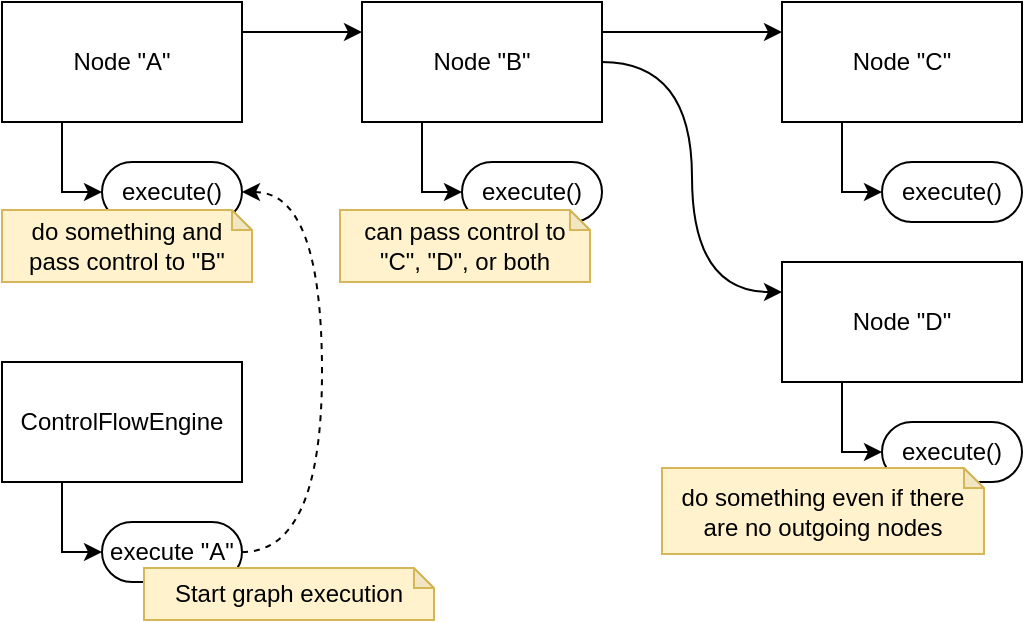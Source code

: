 <mxfile version="22.0.2" type="device">
  <diagram name="page-1" id="nTteX_-L-bd6lsjCAH_5">
    <mxGraphModel dx="863" dy="505" grid="1" gridSize="10" guides="1" tooltips="1" connect="1" arrows="1" fold="1" page="1" pageScale="1" pageWidth="827" pageHeight="1169" math="0" shadow="0">
      <root>
        <mxCell id="0" />
        <mxCell id="1" parent="0" />
        <mxCell id="KHlmch4Pd0K8RJyUCdBD-4" style="edgeStyle=orthogonalEdgeStyle;rounded=0;orthogonalLoop=1;jettySize=auto;html=1;exitX=1;exitY=0.25;exitDx=0;exitDy=0;entryX=0;entryY=0.25;entryDx=0;entryDy=0;" edge="1" parent="1" source="0EIq4OgII-BHYrVc7AHv-1" target="KHlmch4Pd0K8RJyUCdBD-1">
          <mxGeometry relative="1" as="geometry" />
        </mxCell>
        <mxCell id="KHlmch4Pd0K8RJyUCdBD-7" style="edgeStyle=orthogonalEdgeStyle;rounded=0;orthogonalLoop=1;jettySize=auto;html=1;exitX=0.25;exitY=1;exitDx=0;exitDy=0;entryX=0;entryY=0.5;entryDx=0;entryDy=0;" edge="1" parent="1" source="0EIq4OgII-BHYrVc7AHv-1" target="z7vC7oLisWLh9jTTofFt-1">
          <mxGeometry relative="1" as="geometry" />
        </mxCell>
        <mxCell id="0EIq4OgII-BHYrVc7AHv-1" value="Node &quot;A&quot;" style="rounded=0;whiteSpace=wrap;html=1;" parent="1" vertex="1">
          <mxGeometry x="20" y="20" width="120" height="60" as="geometry" />
        </mxCell>
        <mxCell id="z7vC7oLisWLh9jTTofFt-1" value="execute()" style="rounded=1;whiteSpace=wrap;html=1;arcSize=50;" parent="1" vertex="1">
          <mxGeometry x="70" y="100" width="70" height="30" as="geometry" />
        </mxCell>
        <mxCell id="KHlmch4Pd0K8RJyUCdBD-5" style="edgeStyle=orthogonalEdgeStyle;rounded=0;orthogonalLoop=1;jettySize=auto;html=1;exitX=1;exitY=0.25;exitDx=0;exitDy=0;entryX=0;entryY=0.25;entryDx=0;entryDy=0;" edge="1" parent="1" source="KHlmch4Pd0K8RJyUCdBD-1" target="KHlmch4Pd0K8RJyUCdBD-2">
          <mxGeometry relative="1" as="geometry" />
        </mxCell>
        <mxCell id="KHlmch4Pd0K8RJyUCdBD-6" style="edgeStyle=orthogonalEdgeStyle;rounded=0;orthogonalLoop=1;jettySize=auto;html=1;exitX=1;exitY=0.5;exitDx=0;exitDy=0;entryX=0;entryY=0.25;entryDx=0;entryDy=0;curved=1;" edge="1" parent="1" source="KHlmch4Pd0K8RJyUCdBD-1" target="KHlmch4Pd0K8RJyUCdBD-3">
          <mxGeometry relative="1" as="geometry" />
        </mxCell>
        <mxCell id="KHlmch4Pd0K8RJyUCdBD-9" style="edgeStyle=orthogonalEdgeStyle;rounded=0;orthogonalLoop=1;jettySize=auto;html=1;exitX=0.25;exitY=1;exitDx=0;exitDy=0;entryX=0;entryY=0.5;entryDx=0;entryDy=0;" edge="1" parent="1" source="KHlmch4Pd0K8RJyUCdBD-1" target="KHlmch4Pd0K8RJyUCdBD-8">
          <mxGeometry relative="1" as="geometry" />
        </mxCell>
        <mxCell id="KHlmch4Pd0K8RJyUCdBD-1" value="Node &quot;B&quot;" style="rounded=0;whiteSpace=wrap;html=1;" vertex="1" parent="1">
          <mxGeometry x="200" y="20" width="120" height="60" as="geometry" />
        </mxCell>
        <mxCell id="KHlmch4Pd0K8RJyUCdBD-11" style="edgeStyle=orthogonalEdgeStyle;rounded=0;orthogonalLoop=1;jettySize=auto;html=1;exitX=0.25;exitY=1;exitDx=0;exitDy=0;entryX=0;entryY=0.5;entryDx=0;entryDy=0;" edge="1" parent="1" source="KHlmch4Pd0K8RJyUCdBD-2" target="KHlmch4Pd0K8RJyUCdBD-10">
          <mxGeometry relative="1" as="geometry" />
        </mxCell>
        <mxCell id="KHlmch4Pd0K8RJyUCdBD-2" value="Node &quot;C&quot;" style="rounded=0;whiteSpace=wrap;html=1;" vertex="1" parent="1">
          <mxGeometry x="410" y="20" width="120" height="60" as="geometry" />
        </mxCell>
        <mxCell id="KHlmch4Pd0K8RJyUCdBD-13" style="edgeStyle=orthogonalEdgeStyle;rounded=0;orthogonalLoop=1;jettySize=auto;html=1;exitX=0.25;exitY=1;exitDx=0;exitDy=0;entryX=0;entryY=0.5;entryDx=0;entryDy=0;" edge="1" parent="1" source="KHlmch4Pd0K8RJyUCdBD-3" target="KHlmch4Pd0K8RJyUCdBD-12">
          <mxGeometry relative="1" as="geometry" />
        </mxCell>
        <mxCell id="KHlmch4Pd0K8RJyUCdBD-3" value="Node &quot;D&quot;" style="rounded=0;whiteSpace=wrap;html=1;" vertex="1" parent="1">
          <mxGeometry x="410" y="150" width="120" height="60" as="geometry" />
        </mxCell>
        <mxCell id="KHlmch4Pd0K8RJyUCdBD-8" value="execute()" style="rounded=1;whiteSpace=wrap;html=1;arcSize=50;" vertex="1" parent="1">
          <mxGeometry x="250" y="100" width="70" height="30" as="geometry" />
        </mxCell>
        <mxCell id="KHlmch4Pd0K8RJyUCdBD-10" value="execute()" style="rounded=1;whiteSpace=wrap;html=1;arcSize=50;" vertex="1" parent="1">
          <mxGeometry x="460" y="100" width="70" height="30" as="geometry" />
        </mxCell>
        <mxCell id="KHlmch4Pd0K8RJyUCdBD-12" value="execute()" style="rounded=1;whiteSpace=wrap;html=1;arcSize=50;" vertex="1" parent="1">
          <mxGeometry x="460" y="230" width="70" height="30" as="geometry" />
        </mxCell>
        <mxCell id="KHlmch4Pd0K8RJyUCdBD-14" value="do something and pass control to &quot;B&quot;" style="shape=note;whiteSpace=wrap;html=1;backgroundOutline=1;darkOpacity=0.05;size=10;fillColor=#fff2cc;strokeColor=#d6b656;" vertex="1" parent="1">
          <mxGeometry x="20" y="124" width="125" height="36" as="geometry" />
        </mxCell>
        <mxCell id="KHlmch4Pd0K8RJyUCdBD-17" style="edgeStyle=orthogonalEdgeStyle;rounded=0;orthogonalLoop=1;jettySize=auto;html=1;exitX=0.25;exitY=1;exitDx=0;exitDy=0;entryX=0;entryY=0.5;entryDx=0;entryDy=0;" edge="1" parent="1" source="KHlmch4Pd0K8RJyUCdBD-15" target="KHlmch4Pd0K8RJyUCdBD-16">
          <mxGeometry relative="1" as="geometry" />
        </mxCell>
        <mxCell id="KHlmch4Pd0K8RJyUCdBD-15" value="ControlFlowEngine" style="rounded=0;whiteSpace=wrap;html=1;" vertex="1" parent="1">
          <mxGeometry x="20" y="200" width="120" height="60" as="geometry" />
        </mxCell>
        <mxCell id="KHlmch4Pd0K8RJyUCdBD-18" style="edgeStyle=orthogonalEdgeStyle;rounded=0;orthogonalLoop=1;jettySize=auto;html=1;exitX=1;exitY=0.5;exitDx=0;exitDy=0;entryX=1;entryY=0.5;entryDx=0;entryDy=0;curved=1;dashed=1;" edge="1" parent="1" source="KHlmch4Pd0K8RJyUCdBD-16" target="z7vC7oLisWLh9jTTofFt-1">
          <mxGeometry relative="1" as="geometry">
            <Array as="points">
              <mxPoint x="180" y="295" />
              <mxPoint x="180" y="115" />
            </Array>
          </mxGeometry>
        </mxCell>
        <mxCell id="KHlmch4Pd0K8RJyUCdBD-16" value="execute &quot;A&quot;" style="rounded=1;whiteSpace=wrap;html=1;arcSize=50;" vertex="1" parent="1">
          <mxGeometry x="70" y="280" width="70" height="30" as="geometry" />
        </mxCell>
        <mxCell id="KHlmch4Pd0K8RJyUCdBD-19" value="Start graph execution" style="shape=note;whiteSpace=wrap;html=1;backgroundOutline=1;darkOpacity=0.05;size=10;fillColor=#fff2cc;strokeColor=#d6b656;" vertex="1" parent="1">
          <mxGeometry x="91" y="303" width="145" height="26" as="geometry" />
        </mxCell>
        <mxCell id="KHlmch4Pd0K8RJyUCdBD-20" value="can pass control to &quot;C&quot;, &quot;D&quot;, or both" style="shape=note;whiteSpace=wrap;html=1;backgroundOutline=1;darkOpacity=0.05;size=10;fillColor=#fff2cc;strokeColor=#d6b656;" vertex="1" parent="1">
          <mxGeometry x="189" y="124" width="125" height="36" as="geometry" />
        </mxCell>
        <mxCell id="KHlmch4Pd0K8RJyUCdBD-21" value="do something even if there are no outgoing nodes" style="shape=note;whiteSpace=wrap;html=1;backgroundOutline=1;darkOpacity=0.05;size=10;fillColor=#fff2cc;strokeColor=#d6b656;" vertex="1" parent="1">
          <mxGeometry x="350" y="253" width="161" height="43" as="geometry" />
        </mxCell>
      </root>
    </mxGraphModel>
  </diagram>
</mxfile>
